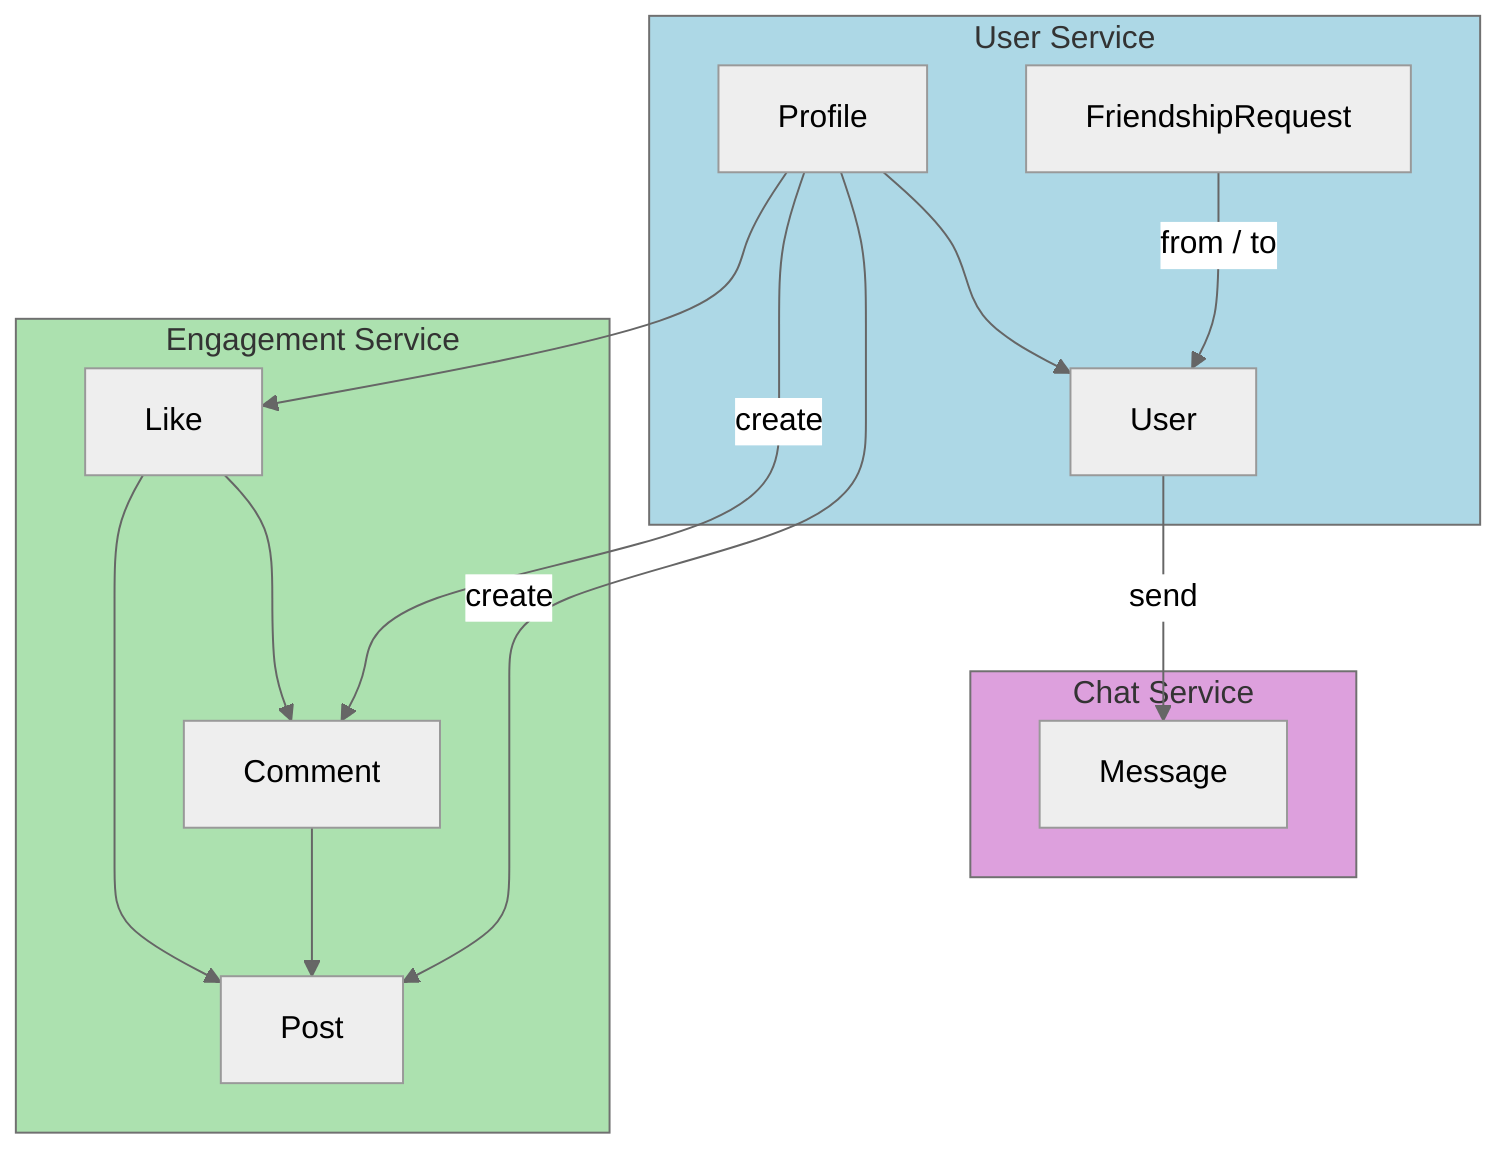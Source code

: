 ---
config:
  theme: neutral
---
flowchart TD
    subgraph US[User Service]
        FriendshipRequest -- from / to --> User
        Profile --> User
    end
    subgraph CS[Chat Service]
        User --send--> Message
    end
    subgraph ES[Engagement Service]
        Profile --create--> Post
        Profile --> Like
        Profile --create--> Comment
        Comment --> Post
        Like --> Comment
        Like --> Post
    end

style US fill: lightblue
style ES fill: #ACE1AF
style CS fill: #DDA0DD